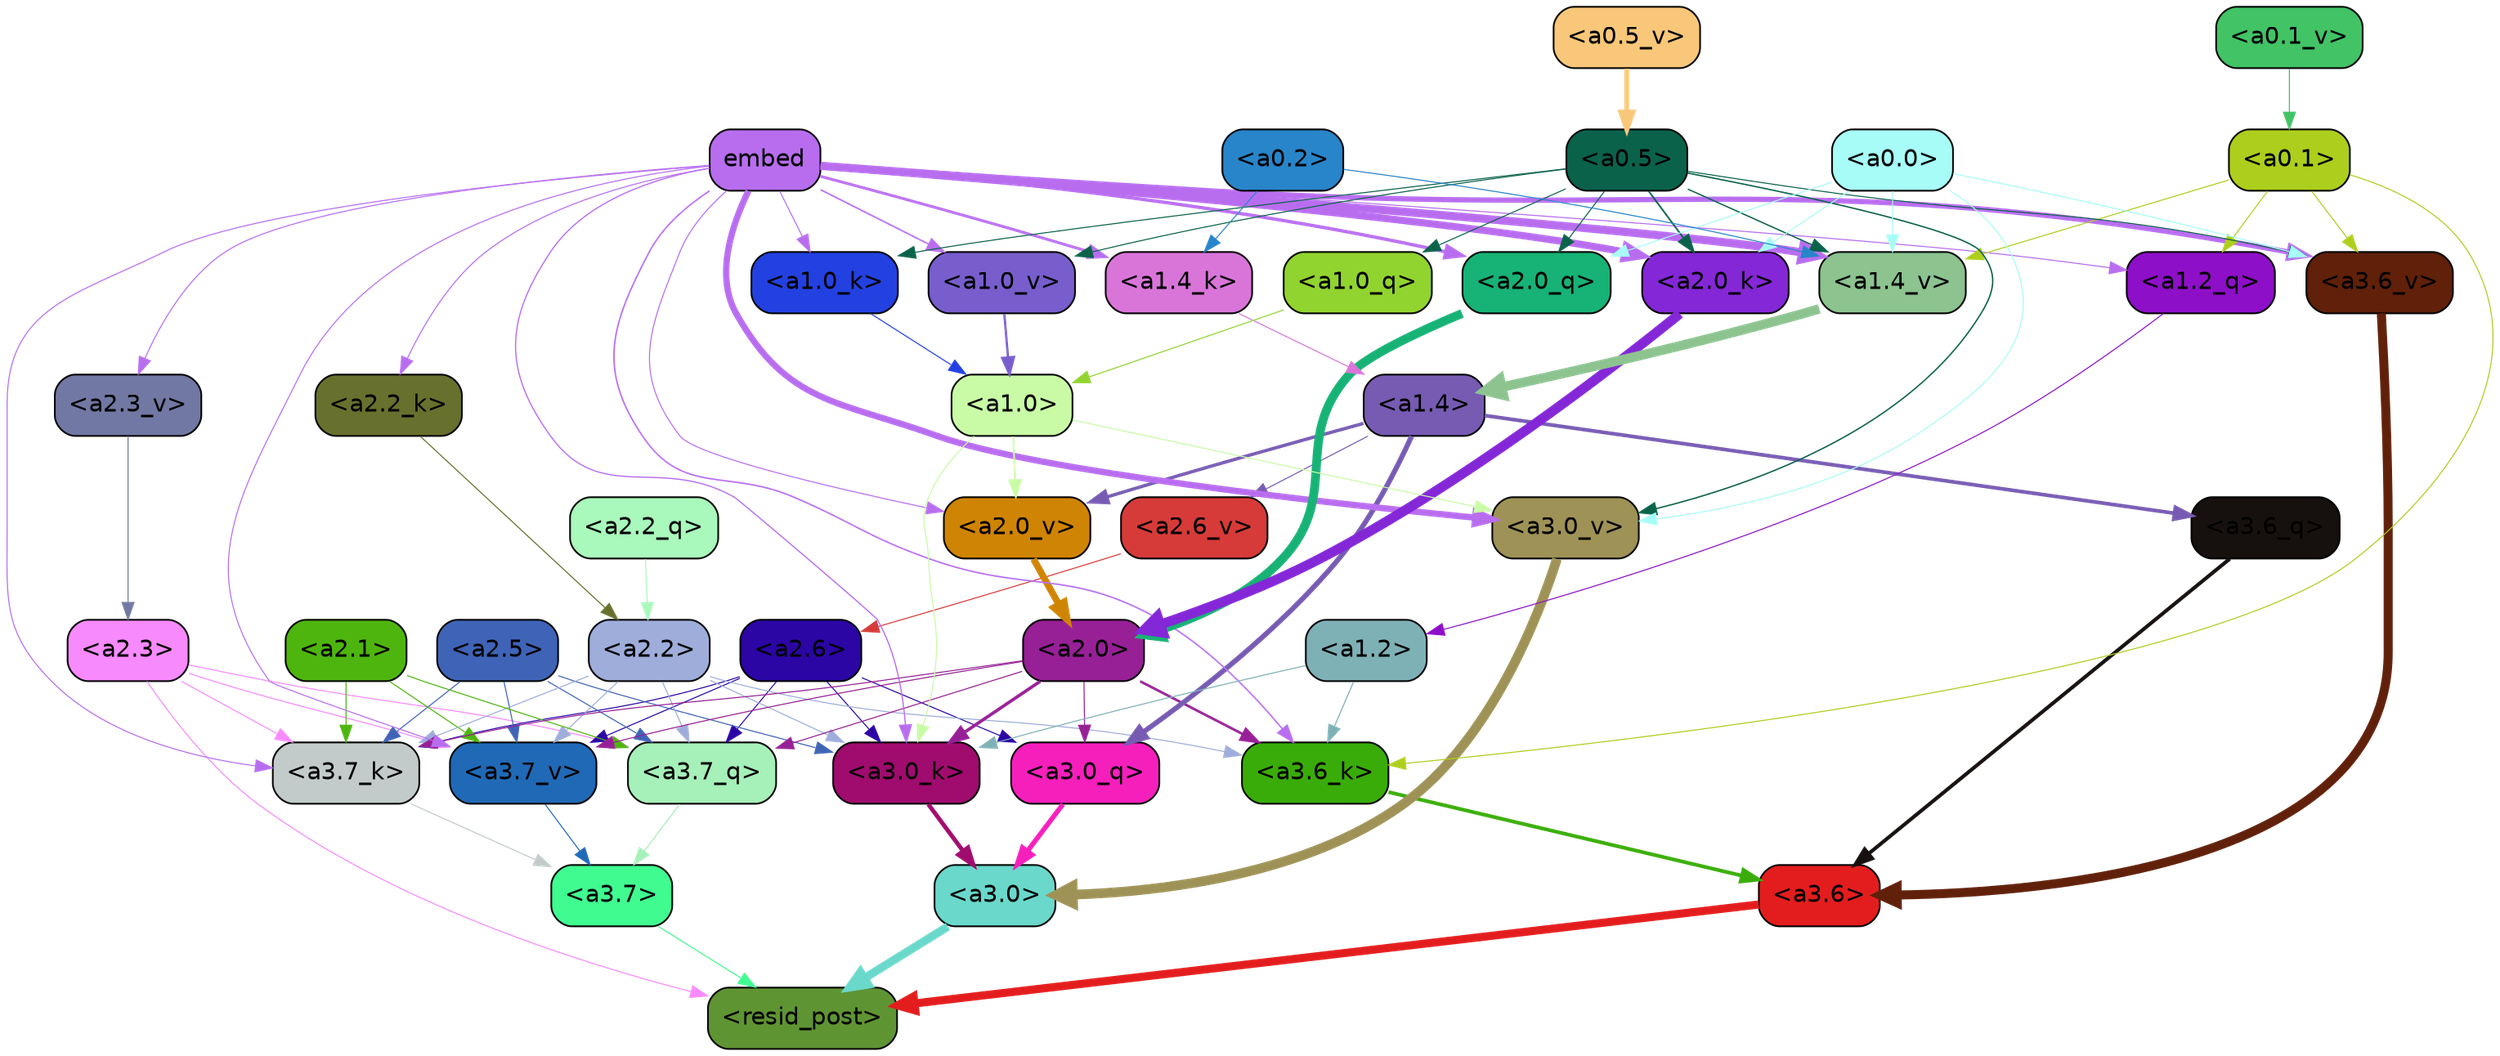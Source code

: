 strict digraph "" {
	graph [bgcolor=transparent,
		layout=dot,
		overlap=false,
		splines=true
	];
	"<a3.7>"	[color=black,
		fillcolor="#40fb90",
		fontname=Helvetica,
		shape=box,
		style="filled, rounded"];
	"<resid_post>"	[color=black,
		fillcolor="#5f9433",
		fontname=Helvetica,
		shape=box,
		style="filled, rounded"];
	"<a3.7>" -> "<resid_post>"	[color="#40fb90",
		penwidth=0.6];
	"<a3.6>"	[color=black,
		fillcolor="#e31d1d",
		fontname=Helvetica,
		shape=box,
		style="filled, rounded"];
	"<a3.6>" -> "<resid_post>"	[color="#e31d1d",
		penwidth=4.7534414529800415];
	"<a3.0>"	[color=black,
		fillcolor="#6ad8cb",
		fontname=Helvetica,
		shape=box,
		style="filled, rounded"];
	"<a3.0>" -> "<resid_post>"	[color="#6ad8cb",
		penwidth=4.898576855659485];
	"<a2.3>"	[color=black,
		fillcolor="#f78afd",
		fontname=Helvetica,
		shape=box,
		style="filled, rounded"];
	"<a2.3>" -> "<resid_post>"	[color="#f78afd",
		penwidth=0.6];
	"<a3.7_q>"	[color=black,
		fillcolor="#a6f0b9",
		fontname=Helvetica,
		shape=box,
		style="filled, rounded"];
	"<a2.3>" -> "<a3.7_q>"	[color="#f78afd",
		penwidth=0.6];
	"<a3.7_k>"	[color=black,
		fillcolor="#c2cbc9",
		fontname=Helvetica,
		shape=box,
		style="filled, rounded"];
	"<a2.3>" -> "<a3.7_k>"	[color="#f78afd",
		penwidth=0.6];
	"<a3.7_v>"	[color=black,
		fillcolor="#2069b6",
		fontname=Helvetica,
		shape=box,
		style="filled, rounded"];
	"<a2.3>" -> "<a3.7_v>"	[color="#f78afd",
		penwidth=0.6];
	"<a3.7_q>" -> "<a3.7>"	[color="#a6f0b9",
		penwidth=0.6];
	"<a3.6_q>"	[color=black,
		fillcolor="#16110f",
		fontname=Helvetica,
		shape=box,
		style="filled, rounded"];
	"<a3.6_q>" -> "<a3.6>"	[color="#16110f",
		penwidth=2.160832464694977];
	"<a3.0_q>"	[color=black,
		fillcolor="#f51fbc",
		fontname=Helvetica,
		shape=box,
		style="filled, rounded"];
	"<a3.0_q>" -> "<a3.0>"	[color="#f51fbc",
		penwidth=2.870753765106201];
	"<a3.7_k>" -> "<a3.7>"	[color="#c2cbc9",
		penwidth=0.6];
	"<a3.6_k>"	[color=black,
		fillcolor="#39ac09",
		fontname=Helvetica,
		shape=box,
		style="filled, rounded"];
	"<a3.6_k>" -> "<a3.6>"	[color="#39ac09",
		penwidth=2.13908451795578];
	"<a3.0_k>"	[color=black,
		fillcolor="#a00c6e",
		fontname=Helvetica,
		shape=box,
		style="filled, rounded"];
	"<a3.0_k>" -> "<a3.0>"	[color="#a00c6e",
		penwidth=2.520303964614868];
	"<a3.7_v>" -> "<a3.7>"	[color="#2069b6",
		penwidth=0.6];
	"<a3.6_v>"	[color=black,
		fillcolor="#60200a",
		fontname=Helvetica,
		shape=box,
		style="filled, rounded"];
	"<a3.6_v>" -> "<a3.6>"	[color="#60200a",
		penwidth=5.297133803367615];
	"<a3.0_v>"	[color=black,
		fillcolor="#9e9256",
		fontname=Helvetica,
		shape=box,
		style="filled, rounded"];
	"<a3.0_v>" -> "<a3.0>"	[color="#9e9256",
		penwidth=5.680712580680847];
	"<a2.6>"	[color=black,
		fillcolor="#2b06a5",
		fontname=Helvetica,
		shape=box,
		style="filled, rounded"];
	"<a2.6>" -> "<a3.7_q>"	[color="#2b06a5",
		penwidth=0.6];
	"<a2.6>" -> "<a3.0_q>"	[color="#2b06a5",
		penwidth=0.6];
	"<a2.6>" -> "<a3.7_k>"	[color="#2b06a5",
		penwidth=0.6];
	"<a2.6>" -> "<a3.0_k>"	[color="#2b06a5",
		penwidth=0.6];
	"<a2.6>" -> "<a3.7_v>"	[color="#2b06a5",
		penwidth=0.6];
	"<a2.5>"	[color=black,
		fillcolor="#3f64b7",
		fontname=Helvetica,
		shape=box,
		style="filled, rounded"];
	"<a2.5>" -> "<a3.7_q>"	[color="#3f64b7",
		penwidth=0.6];
	"<a2.5>" -> "<a3.7_k>"	[color="#3f64b7",
		penwidth=0.6];
	"<a2.5>" -> "<a3.0_k>"	[color="#3f64b7",
		penwidth=0.6];
	"<a2.5>" -> "<a3.7_v>"	[color="#3f64b7",
		penwidth=0.6];
	"<a2.2>"	[color=black,
		fillcolor="#9eadda",
		fontname=Helvetica,
		shape=box,
		style="filled, rounded"];
	"<a2.2>" -> "<a3.7_q>"	[color="#9eadda",
		penwidth=0.6];
	"<a2.2>" -> "<a3.7_k>"	[color="#9eadda",
		penwidth=0.6];
	"<a2.2>" -> "<a3.6_k>"	[color="#9eadda",
		penwidth=0.6];
	"<a2.2>" -> "<a3.0_k>"	[color="#9eadda",
		penwidth=0.6];
	"<a2.2>" -> "<a3.7_v>"	[color="#9eadda",
		penwidth=0.6];
	"<a2.1>"	[color=black,
		fillcolor="#4eb50e",
		fontname=Helvetica,
		shape=box,
		style="filled, rounded"];
	"<a2.1>" -> "<a3.7_q>"	[color="#4eb50e",
		penwidth=0.6];
	"<a2.1>" -> "<a3.7_k>"	[color="#4eb50e",
		penwidth=0.6];
	"<a2.1>" -> "<a3.7_v>"	[color="#4eb50e",
		penwidth=0.6];
	"<a2.0>"	[color=black,
		fillcolor="#972096",
		fontname=Helvetica,
		shape=box,
		style="filled, rounded"];
	"<a2.0>" -> "<a3.7_q>"	[color="#972096",
		penwidth=0.6];
	"<a2.0>" -> "<a3.0_q>"	[color="#972096",
		penwidth=0.6];
	"<a2.0>" -> "<a3.7_k>"	[color="#972096",
		penwidth=0.6];
	"<a2.0>" -> "<a3.6_k>"	[color="#972096",
		penwidth=1.4784413101151586];
	"<a2.0>" -> "<a3.0_k>"	[color="#972096",
		penwidth=1.8858084231615067];
	"<a2.0>" -> "<a3.7_v>"	[color="#972096",
		penwidth=0.6];
	"<a1.4>"	[color=black,
		fillcolor="#775bb3",
		fontname=Helvetica,
		shape=box,
		style="filled, rounded"];
	"<a1.4>" -> "<a3.6_q>"	[color="#775bb3",
		penwidth=2.149975523352623];
	"<a1.4>" -> "<a3.0_q>"	[color="#775bb3",
		penwidth=3.0018038749694824];
	"<a2.6_v>"	[color=black,
		fillcolor="#d63b39",
		fontname=Helvetica,
		shape=box,
		style="filled, rounded"];
	"<a1.4>" -> "<a2.6_v>"	[color="#775bb3",
		penwidth=0.6];
	"<a2.0_v>"	[color=black,
		fillcolor="#d08404",
		fontname=Helvetica,
		shape=box,
		style="filled, rounded"];
	"<a1.4>" -> "<a2.0_v>"	[color="#775bb3",
		penwidth=1.925402581691742];
	embed	[color=black,
		fillcolor="#b86def",
		fontname=Helvetica,
		shape=box,
		style="filled, rounded"];
	embed -> "<a3.7_k>"	[color="#b86def",
		penwidth=0.6];
	embed -> "<a3.6_k>"	[color="#b86def",
		penwidth=0.8552796393632889];
	embed -> "<a3.0_k>"	[color="#b86def",
		penwidth=0.691851794719696];
	embed -> "<a3.7_v>"	[color="#b86def",
		penwidth=0.6];
	embed -> "<a3.6_v>"	[color="#b86def",
		penwidth=3.067279100418091];
	embed -> "<a3.0_v>"	[color="#b86def",
		penwidth=3.6927278637886047];
	"<a2.0_q>"	[color=black,
		fillcolor="#17b275",
		fontname=Helvetica,
		shape=box,
		style="filled, rounded"];
	embed -> "<a2.0_q>"	[color="#b86def",
		penwidth=1.944248914718628];
	"<a2.2_k>"	[color=black,
		fillcolor="#68702e",
		fontname=Helvetica,
		shape=box,
		style="filled, rounded"];
	embed -> "<a2.2_k>"	[color="#b86def",
		penwidth=0.6];
	"<a2.0_k>"	[color=black,
		fillcolor="#8427d7",
		fontname=Helvetica,
		shape=box,
		style="filled, rounded"];
	embed -> "<a2.0_k>"	[color="#b86def",
		penwidth=4.198909968137741];
	"<a2.3_v>"	[color=black,
		fillcolor="#7178a3",
		fontname=Helvetica,
		shape=box,
		style="filled, rounded"];
	embed -> "<a2.3_v>"	[color="#b86def",
		penwidth=0.6];
	embed -> "<a2.0_v>"	[color="#b86def",
		penwidth=0.6];
	"<a1.2_q>"	[color=black,
		fillcolor="#8e0fc8",
		fontname=Helvetica,
		shape=box,
		style="filled, rounded"];
	embed -> "<a1.2_q>"	[color="#b86def",
		penwidth=0.6];
	"<a1.4_k>"	[color=black,
		fillcolor="#d975d9",
		fontname=Helvetica,
		shape=box,
		style="filled, rounded"];
	embed -> "<a1.4_k>"	[color="#b86def",
		penwidth=1.6299549341201782];
	"<a1.0_k>"	[color=black,
		fillcolor="#2341e1",
		fontname=Helvetica,
		shape=box,
		style="filled, rounded"];
	embed -> "<a1.0_k>"	[color="#b86def",
		penwidth=0.6];
	"<a1.4_v>"	[color=black,
		fillcolor="#8cc38f",
		fontname=Helvetica,
		shape=box,
		style="filled, rounded"];
	embed -> "<a1.4_v>"	[color="#b86def",
		penwidth=4.780120432376862];
	"<a1.0_v>"	[color=black,
		fillcolor="#775ecc",
		fontname=Helvetica,
		shape=box,
		style="filled, rounded"];
	embed -> "<a1.0_v>"	[color="#b86def",
		penwidth=0.8886437299661338];
	"<a1.2>"	[color=black,
		fillcolor="#7eb1b6",
		fontname=Helvetica,
		shape=box,
		style="filled, rounded"];
	"<a1.2>" -> "<a3.6_k>"	[color="#7eb1b6",
		penwidth=0.6];
	"<a1.2>" -> "<a3.0_k>"	[color="#7eb1b6",
		penwidth=0.6];
	"<a0.1>"	[color=black,
		fillcolor="#adce1d",
		fontname=Helvetica,
		shape=box,
		style="filled, rounded"];
	"<a0.1>" -> "<a3.6_k>"	[color="#adce1d",
		penwidth=0.6];
	"<a0.1>" -> "<a3.6_v>"	[color="#adce1d",
		penwidth=0.6];
	"<a0.1>" -> "<a1.2_q>"	[color="#adce1d",
		penwidth=0.6];
	"<a0.1>" -> "<a1.4_v>"	[color="#adce1d",
		penwidth=0.6];
	"<a1.0>"	[color=black,
		fillcolor="#c9fba6",
		fontname=Helvetica,
		shape=box,
		style="filled, rounded"];
	"<a1.0>" -> "<a3.0_k>"	[color="#c9fba6",
		penwidth=0.6];
	"<a1.0>" -> "<a3.0_v>"	[color="#c9fba6",
		penwidth=0.6];
	"<a1.0>" -> "<a2.0_v>"	[color="#c9fba6",
		penwidth=0.9920598268508911];
	"<a0.5>"	[color=black,
		fillcolor="#0b624b",
		fontname=Helvetica,
		shape=box,
		style="filled, rounded"];
	"<a0.5>" -> "<a3.6_v>"	[color="#0b624b",
		penwidth=0.6];
	"<a0.5>" -> "<a3.0_v>"	[color="#0b624b",
		penwidth=0.8028683364391327];
	"<a0.5>" -> "<a2.0_q>"	[color="#0b624b",
		penwidth=0.6];
	"<a0.5>" -> "<a2.0_k>"	[color="#0b624b",
		penwidth=0.9883035719394684];
	"<a1.0_q>"	[color=black,
		fillcolor="#91d42f",
		fontname=Helvetica,
		shape=box,
		style="filled, rounded"];
	"<a0.5>" -> "<a1.0_q>"	[color="#0b624b",
		penwidth=0.6];
	"<a0.5>" -> "<a1.0_k>"	[color="#0b624b",
		penwidth=0.6];
	"<a0.5>" -> "<a1.4_v>"	[color="#0b624b",
		penwidth=0.7686666250228882];
	"<a0.5>" -> "<a1.0_v>"	[color="#0b624b",
		penwidth=0.6];
	"<a0.0>"	[color=black,
		fillcolor="#a7fcf7",
		fontname=Helvetica,
		shape=box,
		style="filled, rounded"];
	"<a0.0>" -> "<a3.6_v>"	[color="#a7fcf7",
		penwidth=0.6];
	"<a0.0>" -> "<a3.0_v>"	[color="#a7fcf7",
		penwidth=0.6];
	"<a0.0>" -> "<a2.0_q>"	[color="#a7fcf7",
		penwidth=0.6];
	"<a0.0>" -> "<a2.0_k>"	[color="#a7fcf7",
		penwidth=0.6];
	"<a0.0>" -> "<a1.4_v>"	[color="#a7fcf7",
		penwidth=0.6];
	"<a2.2_q>"	[color=black,
		fillcolor="#a9f8bc",
		fontname=Helvetica,
		shape=box,
		style="filled, rounded"];
	"<a2.2_q>" -> "<a2.2>"	[color="#a9f8bc",
		penwidth=0.6];
	"<a2.0_q>" -> "<a2.0>"	[color="#17b275",
		penwidth=5.1847569942474365];
	"<a2.2_k>" -> "<a2.2>"	[color="#68702e",
		penwidth=0.6149471998214722];
	"<a2.0_k>" -> "<a2.0>"	[color="#8427d7",
		penwidth=5.773491740226746];
	"<a2.6_v>" -> "<a2.6>"	[color="#d63b39",
		penwidth=0.6];
	"<a2.3_v>" -> "<a2.3>"	[color="#7178a3",
		penwidth=0.6];
	"<a2.0_v>" -> "<a2.0>"	[color="#d08404",
		penwidth=3.9731863737106323];
	"<a1.2_q>" -> "<a1.2>"	[color="#8e0fc8",
		penwidth=0.6];
	"<a1.0_q>" -> "<a1.0>"	[color="#91d42f",
		penwidth=0.6];
	"<a1.4_k>" -> "<a1.4>"	[color="#d975d9",
		penwidth=0.6];
	"<a1.0_k>" -> "<a1.0>"	[color="#2341e1",
		penwidth=0.6];
	"<a1.4_v>" -> "<a1.4>"	[color="#8cc38f",
		penwidth=5.565408229827881];
	"<a1.0_v>" -> "<a1.0>"	[color="#775ecc",
		penwidth=1.3358666002750397];
	"<a0.2>"	[color=black,
		fillcolor="#2885ca",
		fontname=Helvetica,
		shape=box,
		style="filled, rounded"];
	"<a0.2>" -> "<a1.4_k>"	[color="#2885ca",
		penwidth=0.6];
	"<a0.2>" -> "<a1.4_v>"	[color="#2885ca",
		penwidth=0.6];
	"<a0.5_v>"	[color=black,
		fillcolor="#f8c77a",
		fontname=Helvetica,
		shape=box,
		style="filled, rounded"];
	"<a0.5_v>" -> "<a0.5>"	[color="#f8c77a",
		penwidth=2.9294926524162292];
	"<a0.1_v>"	[color=black,
		fillcolor="#41c366",
		fontname=Helvetica,
		shape=box,
		style="filled, rounded"];
	"<a0.1_v>" -> "<a0.1>"	[color="#41c366",
		penwidth=0.6];
}
